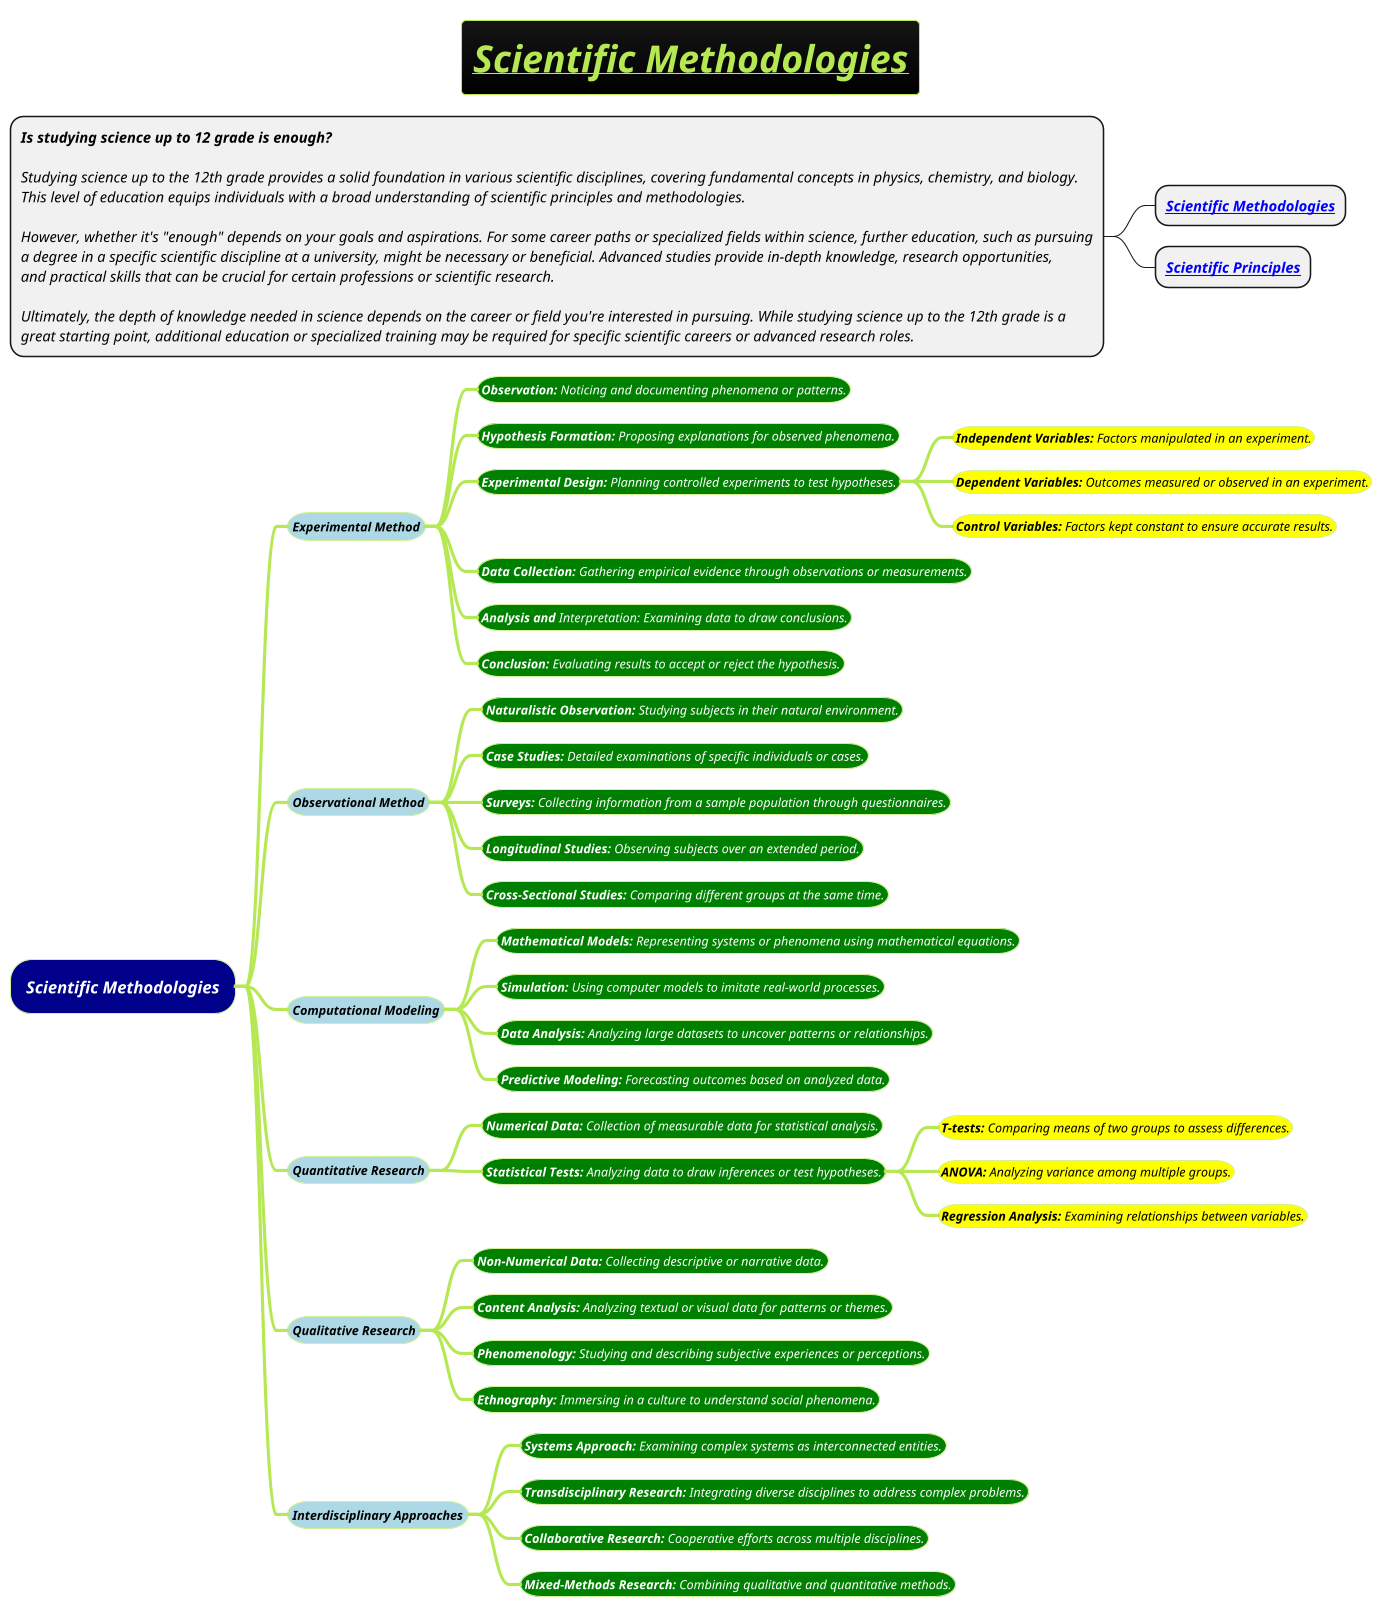 @startmindmap
title =<i><b><u>Scientific Methodologies
*:<b><i>Is studying science up to 12 grade is enough?

<i>Studying science up to the 12th grade provides a solid foundation in various scientific disciplines, covering fundamental concepts in physics, chemistry, and biology.
<i>This level of education equips individuals with a broad understanding of scientific principles and methodologies.

<i>However, whether it's "enough" depends on your goals and aspirations. For some career paths or specialized fields within science, further education, such as pursuing
<i>a degree in a specific scientific discipline at a university, might be necessary or beneficial. Advanced studies provide in-depth knowledge, research opportunities,
<i>and practical skills that can be crucial for certain professions or scientific research.

<i>Ultimately, the depth of knowledge needed in science depends on the career or field you're interested in pursuing. While studying science up to the 12th grade is a
<i>great starting point, additional education or specialized training may be required for specific scientific careers or advanced research roles.;
** <b><i>[[docs/books/12th-grade-science/Scientific-Methodologies.puml Scientific Methodologies]]
** <b><i>[[docs/books/12th-grade-science/Scientific-Principles.puml Scientific Principles]]
!theme hacker

*[#darkblue] <i><color #white>Scientific Methodologies
**[#lightblue] <i><color #black><size:12>Experimental Method
***[#green] <i><color #white><size:12>**Observation: **Noticing and documenting phenomena or patterns.
***[#green] <i><color #white><size:12>**Hypothesis Formation:** Proposing explanations for observed phenomena.
***[#green] <i><color #white><size:12>**Experimental Design:** Planning controlled experiments to test hypotheses.
****[#yellow] <i><color #black><size:12>**Independent Variables:** Factors manipulated in an experiment.
****[#yellow] <i><color #black><size:12>**Dependent Variables:** Outcomes measured or observed in an experiment.
****[#yellow] <i><color #black><size:12>**Control Variables:** Factors kept constant to ensure accurate results.
***[#green] <i><color #white><size:12>**Data Collection:** Gathering empirical evidence through observations or measurements.
***[#green] <i><color #white><size:12>**Analysis and **Interpretation: Examining data to draw conclusions.
***[#green] <i><color #white><size:12>**Conclusion: **Evaluating results to accept or reject the hypothesis.
**[#lightblue] <i><color #black><size:12>Observational Method
***[#green] <i><color #white><size:12>**Naturalistic Observation:** Studying subjects in their natural environment.
***[#green] <i><color #white><size:12>**Case Studies:** Detailed examinations of specific individuals or cases.
***[#green] <i><color #white><size:12>**Surveys: **Collecting information from a sample population through questionnaires.
***[#green] <i><color #white><size:12>**Longitudinal Studies:** Observing subjects over an extended period.
***[#green] <i><color #white><size:12>**Cross-Sectional Studies:** Comparing different groups at the same time.
**[#lightblue] <i><color #black><size:12>Computational Modeling
***[#green] <i><color #white><size:12>**Mathematical Models:** Representing systems or phenomena using mathematical equations.
***[#green] <i><color #white><size:12>**Simulation: **Using computer models to imitate real-world processes.
***[#green] <i><color #white><size:12>**Data Analysis:** Analyzing large datasets to uncover patterns or relationships.
***[#green] <i><color #white><size:12>**Predictive Modeling:** Forecasting outcomes based on analyzed data.
**[#lightblue] <i><color #black><size:12>Quantitative Research
***[#green] <i><color #white><size:12>**Numerical Data:** Collection of measurable data for statistical analysis.
***[#green] <i><color #white><size:12>**Statistical Tests:** Analyzing data to draw inferences or test hypotheses.
****[#yellow] <i><color #black><size:12>**T-tests:** Comparing means of two groups to assess differences.
****[#yellow] <i><color #black><size:12>**ANOVA: **Analyzing variance among multiple groups.
****[#yellow] <i><color #black><size:12>**Regression Analysis:** Examining relationships between variables.
**[#lightblue] <i><color #black><size:12>Qualitative Research
***[#green] <i><color #white><size:12>**Non-Numerical Data:** Collecting descriptive or narrative data.
***[#green] <i><color #white><size:12>**Content Analysis:** Analyzing textual or visual data for patterns or themes.
***[#green] <i><color #white><size:12>**Phenomenology: **Studying and describing subjective experiences or perceptions.
***[#green] <i><color #white><size:12>**Ethnography: **Immersing in a culture to understand social phenomena.
**[#lightblue] <i><color #black><size:12>Interdisciplinary Approaches
***[#green] <i><color #white><size:12>**Systems Approach:** Examining complex systems as interconnected entities.
***[#green] <i><color #white><size:12>**Transdisciplinary Research:** Integrating diverse disciplines to address complex problems.
***[#green] <i><color #white><size:12>**Collaborative Research:** Cooperative efforts across multiple disciplines.
***[#green] <i><color #white><size:12>**Mixed-Methods Research:** Combining qualitative and quantitative methods.
@endmindmap

